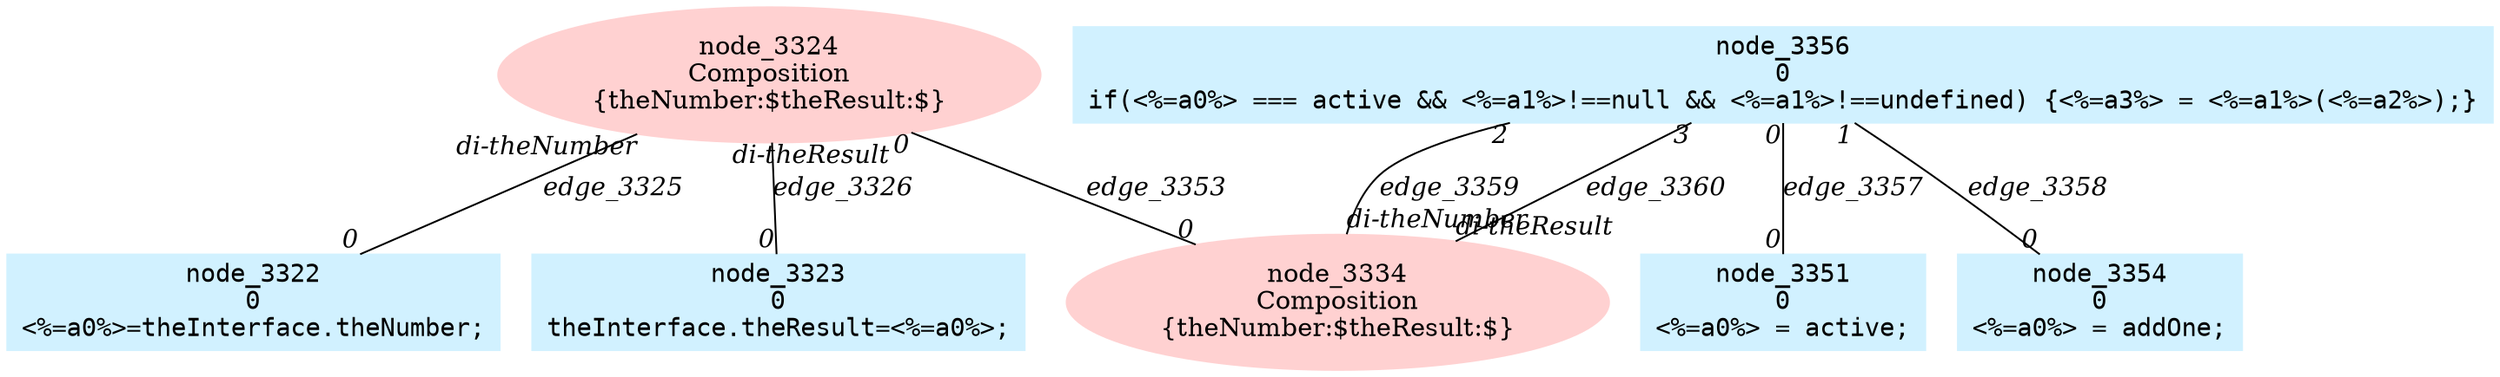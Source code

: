 digraph g{node_3324 [shape=ellipse, style=filled, color="#ffd1d1", label="node_3324
Composition
{theNumber:$theResult:$}" ]
node_3334 [shape=ellipse, style=filled, color="#ffd1d1", label="node_3334
Composition
{theNumber:$theResult:$}" ]
node_3322 [shape=box, style=filled, color="#d1f1ff", fontname="Courier", label="node_3322
0
<%=a0%>=theInterface.theNumber;
" ]
node_3323 [shape=box, style=filled, color="#d1f1ff", fontname="Courier", label="node_3323
0
theInterface.theResult=<%=a0%>;
" ]
node_3351 [shape=box, style=filled, color="#d1f1ff", fontname="Courier", label="node_3351
0
<%=a0%> = active;
" ]
node_3354 [shape=box, style=filled, color="#d1f1ff", fontname="Courier", label="node_3354
0
<%=a0%> = addOne;
" ]
node_3356 [shape=box, style=filled, color="#d1f1ff", fontname="Courier", label="node_3356
0
if(<%=a0%> === active && <%=a1%>!==null && <%=a1%>!==undefined) {<%=a3%> = <%=a1%>(<%=a2%>);}
" ]
node_3324 -> node_3322 [dir=none, arrowHead=none, fontname="Times-Italic", label="edge_3325",  headlabel="0", taillabel="di-theNumber" ]
node_3324 -> node_3323 [dir=none, arrowHead=none, fontname="Times-Italic", label="edge_3326",  headlabel="0", taillabel="di-theResult" ]
node_3324 -> node_3334 [dir=none, arrowHead=none, fontname="Times-Italic", label="edge_3353",  headlabel="0", taillabel="0" ]
node_3356 -> node_3351 [dir=none, arrowHead=none, fontname="Times-Italic", label="edge_3357",  headlabel="0", taillabel="0" ]
node_3356 -> node_3354 [dir=none, arrowHead=none, fontname="Times-Italic", label="edge_3358",  headlabel="0", taillabel="1" ]
node_3356 -> node_3334 [dir=none, arrowHead=none, fontname="Times-Italic", label="edge_3359",  headlabel="di-theNumber", taillabel="2" ]
node_3356 -> node_3334 [dir=none, arrowHead=none, fontname="Times-Italic", label="edge_3360",  headlabel="di-theResult", taillabel="3" ]
}